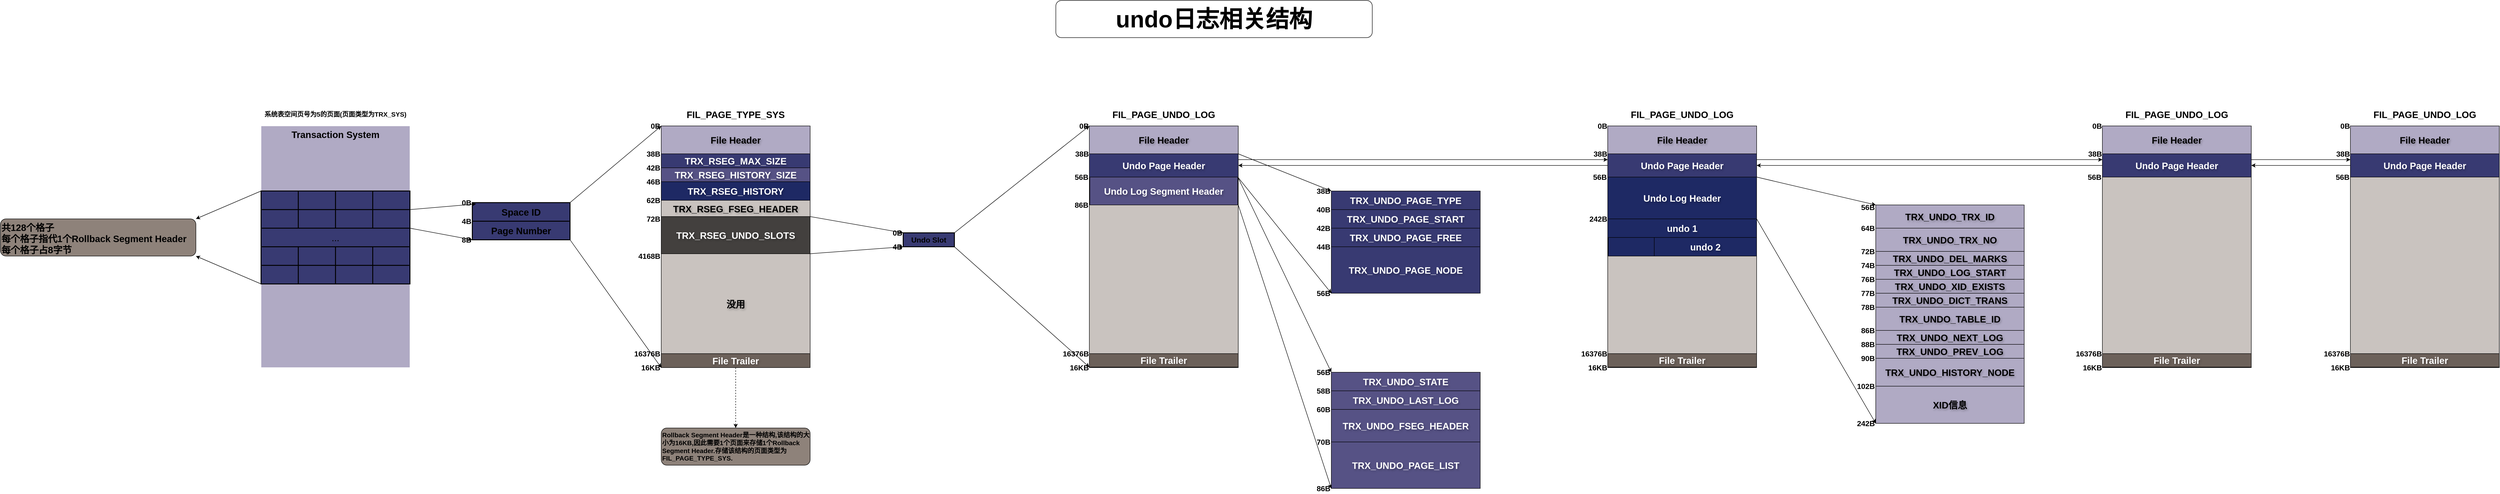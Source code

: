 <mxfile version="28.0.6">
  <diagram name="第 1 页" id="CP1l-I9aSzzodNKM472M">
    <mxGraphModel dx="3679" dy="1824" grid="1" gridSize="10" guides="1" tooltips="1" connect="1" arrows="1" fold="1" page="1" pageScale="1" pageWidth="827" pageHeight="1169" math="0" shadow="0">
      <root>
        <mxCell id="0" />
        <mxCell id="1" parent="0" />
        <mxCell id="6bt3RpJwYWjlod0nyT7_-38" value="" style="rounded=0;whiteSpace=wrap;html=1;" vertex="1" parent="1">
          <mxGeometry x="880" y="270" width="320" height="520" as="geometry" />
        </mxCell>
        <mxCell id="6bt3RpJwYWjlod0nyT7_-3" value="&lt;font style=&quot;&quot;&gt;Transaction System&lt;/font&gt;" style="rounded=0;whiteSpace=wrap;html=1;verticalAlign=top;fontSize=20;fontStyle=1;fillColor=#B0AAC4;fontColor=#000000;strokeColor=#FFFFFF;" vertex="1" parent="1">
          <mxGeometry x="20" y="270" width="320" height="520" as="geometry" />
        </mxCell>
        <mxCell id="6bt3RpJwYWjlod0nyT7_-1" value="undo日志相关结构" style="rounded=1;whiteSpace=wrap;html=1;fontSize=50;fontStyle=1" vertex="1" parent="1">
          <mxGeometry x="1728" width="680" height="80" as="geometry" />
        </mxCell>
        <mxCell id="6bt3RpJwYWjlod0nyT7_-4" value="&lt;font style=&quot;font-size: 14px;&quot;&gt;&lt;b style=&quot;&quot;&gt;系统表空间页号为5的页面(页面类型为TRX_SYS)&lt;/b&gt;&lt;/font&gt;" style="text;html=1;align=center;verticalAlign=middle;whiteSpace=wrap;rounded=0;" vertex="1" parent="1">
          <mxGeometry x="20" y="220" width="320" height="50" as="geometry" />
        </mxCell>
        <mxCell id="6bt3RpJwYWjlod0nyT7_-5" value="" style="rounded=0;whiteSpace=wrap;html=1;" vertex="1" parent="1">
          <mxGeometry x="20" y="410" width="320" height="200" as="geometry" />
        </mxCell>
        <mxCell id="6bt3RpJwYWjlod0nyT7_-26" style="rounded=0;orthogonalLoop=1;jettySize=auto;html=1;exitX=0;exitY=0;exitDx=0;exitDy=0;entryX=1;entryY=0;entryDx=0;entryDy=0;" edge="1" parent="1" source="6bt3RpJwYWjlod0nyT7_-6" target="6bt3RpJwYWjlod0nyT7_-24">
          <mxGeometry relative="1" as="geometry" />
        </mxCell>
        <mxCell id="6bt3RpJwYWjlod0nyT7_-6" value="" style="rounded=0;whiteSpace=wrap;html=1;fillColor=#383A72;strokeColor=#000000;strokeWidth=2;" vertex="1" parent="1">
          <mxGeometry x="20" y="410" width="80" height="40" as="geometry" />
        </mxCell>
        <mxCell id="6bt3RpJwYWjlod0nyT7_-8" value="" style="rounded=0;whiteSpace=wrap;html=1;fillColor=#383A72;strokeColor=#000000;strokeWidth=2;" vertex="1" parent="1">
          <mxGeometry x="100" y="410" width="80" height="40" as="geometry" />
        </mxCell>
        <mxCell id="6bt3RpJwYWjlod0nyT7_-9" value="" style="rounded=0;whiteSpace=wrap;html=1;fillColor=#383A72;strokeColor=#000000;strokeWidth=2;" vertex="1" parent="1">
          <mxGeometry x="180" y="410" width="80" height="40" as="geometry" />
        </mxCell>
        <mxCell id="6bt3RpJwYWjlod0nyT7_-10" value="" style="rounded=0;whiteSpace=wrap;html=1;fillColor=#383A72;strokeColor=#000000;strokeWidth=2;" vertex="1" parent="1">
          <mxGeometry x="260" y="410" width="80" height="40" as="geometry" />
        </mxCell>
        <mxCell id="6bt3RpJwYWjlod0nyT7_-11" value="" style="rounded=0;whiteSpace=wrap;html=1;fillColor=#383A72;strokeColor=#000000;strokeWidth=2;" vertex="1" parent="1">
          <mxGeometry x="20" y="450" width="80" height="40" as="geometry" />
        </mxCell>
        <mxCell id="6bt3RpJwYWjlod0nyT7_-12" value="" style="rounded=0;whiteSpace=wrap;html=1;fillColor=#383A72;strokeColor=#000000;strokeWidth=2;" vertex="1" parent="1">
          <mxGeometry x="100" y="450" width="80" height="40" as="geometry" />
        </mxCell>
        <mxCell id="6bt3RpJwYWjlod0nyT7_-13" value="" style="rounded=0;whiteSpace=wrap;html=1;fillColor=#383A72;strokeColor=#000000;strokeWidth=2;" vertex="1" parent="1">
          <mxGeometry x="180" y="450" width="80" height="40" as="geometry" />
        </mxCell>
        <mxCell id="6bt3RpJwYWjlod0nyT7_-36" style="rounded=0;orthogonalLoop=1;jettySize=auto;html=1;exitX=1;exitY=1;exitDx=0;exitDy=0;entryX=0;entryY=1;entryDx=0;entryDy=0;" edge="1" parent="1" source="6bt3RpJwYWjlod0nyT7_-14" target="6bt3RpJwYWjlod0nyT7_-29">
          <mxGeometry relative="1" as="geometry" />
        </mxCell>
        <mxCell id="6bt3RpJwYWjlod0nyT7_-14" value="" style="rounded=0;whiteSpace=wrap;html=1;fillColor=#383A72;strokeColor=#000000;strokeWidth=2;" vertex="1" parent="1">
          <mxGeometry x="260" y="450" width="80" height="40" as="geometry" />
        </mxCell>
        <mxCell id="6bt3RpJwYWjlod0nyT7_-27" style="rounded=0;orthogonalLoop=1;jettySize=auto;html=1;exitX=0;exitY=1;exitDx=0;exitDy=0;entryX=1;entryY=1;entryDx=0;entryDy=0;" edge="1" parent="1" source="6bt3RpJwYWjlod0nyT7_-15" target="6bt3RpJwYWjlod0nyT7_-24">
          <mxGeometry relative="1" as="geometry" />
        </mxCell>
        <mxCell id="6bt3RpJwYWjlod0nyT7_-15" value="" style="rounded=0;whiteSpace=wrap;html=1;fillColor=#383A72;strokeColor=#000000;strokeWidth=2;" vertex="1" parent="1">
          <mxGeometry x="20" y="570" width="80" height="40" as="geometry" />
        </mxCell>
        <mxCell id="6bt3RpJwYWjlod0nyT7_-16" value="" style="rounded=0;whiteSpace=wrap;html=1;fillColor=#383A72;strokeColor=#000000;strokeWidth=2;" vertex="1" parent="1">
          <mxGeometry x="100" y="570" width="80" height="40" as="geometry" />
        </mxCell>
        <mxCell id="6bt3RpJwYWjlod0nyT7_-17" value="" style="rounded=0;whiteSpace=wrap;html=1;fillColor=#383A72;strokeColor=#000000;strokeWidth=2;" vertex="1" parent="1">
          <mxGeometry x="180" y="570" width="80" height="40" as="geometry" />
        </mxCell>
        <mxCell id="6bt3RpJwYWjlod0nyT7_-18" value="" style="rounded=0;whiteSpace=wrap;html=1;fillColor=#383A72;strokeColor=#000000;strokeWidth=2;" vertex="1" parent="1">
          <mxGeometry x="260" y="570" width="80" height="40" as="geometry" />
        </mxCell>
        <mxCell id="6bt3RpJwYWjlod0nyT7_-19" value="" style="rounded=0;whiteSpace=wrap;html=1;fillColor=#383A72;strokeColor=#000000;strokeWidth=2;" vertex="1" parent="1">
          <mxGeometry x="20" y="530" width="80" height="40" as="geometry" />
        </mxCell>
        <mxCell id="6bt3RpJwYWjlod0nyT7_-20" value="" style="rounded=0;whiteSpace=wrap;html=1;fillColor=#383A72;strokeColor=#000000;strokeWidth=2;" vertex="1" parent="1">
          <mxGeometry x="100" y="530" width="80" height="40" as="geometry" />
        </mxCell>
        <mxCell id="6bt3RpJwYWjlod0nyT7_-21" value="" style="rounded=0;whiteSpace=wrap;html=1;fillColor=#383A72;strokeColor=#000000;strokeWidth=2;" vertex="1" parent="1">
          <mxGeometry x="180" y="530" width="80" height="40" as="geometry" />
        </mxCell>
        <mxCell id="6bt3RpJwYWjlod0nyT7_-22" value="" style="rounded=0;whiteSpace=wrap;html=1;fillColor=#383A72;strokeColor=#000000;strokeWidth=2;" vertex="1" parent="1">
          <mxGeometry x="260" y="530" width="80" height="40" as="geometry" />
        </mxCell>
        <mxCell id="6bt3RpJwYWjlod0nyT7_-23" value="&lt;font style=&quot;font-size: 20px;&quot;&gt;...&lt;/font&gt;" style="rounded=0;whiteSpace=wrap;html=1;fillColor=#383A72;strokeColor=#000000;strokeWidth=2;" vertex="1" parent="1">
          <mxGeometry x="20" y="490" width="320" height="40" as="geometry" />
        </mxCell>
        <mxCell id="6bt3RpJwYWjlod0nyT7_-24" value="&lt;font style=&quot;font-size: 20px; color: rgb(0, 0, 0);&quot;&gt;&lt;b&gt;共128个格子&lt;/b&gt;&lt;/font&gt;&lt;div&gt;&lt;font style=&quot;font-size: 20px; color: rgb(0, 0, 0);&quot;&gt;&lt;b&gt;每个格子指代1个Rollback Segment Header&lt;/b&gt;&lt;/font&gt;&lt;div&gt;&lt;font style=&quot;font-size: 20px; color: rgb(0, 0, 0);&quot;&gt;&lt;b&gt;每个格子占8字节&lt;/b&gt;&lt;/font&gt;&lt;/div&gt;&lt;/div&gt;" style="rounded=1;whiteSpace=wrap;html=1;align=left;verticalAlign=top;fillColor=#8E827A;" vertex="1" parent="1">
          <mxGeometry x="-540" y="470" width="420" height="80" as="geometry" />
        </mxCell>
        <mxCell id="6bt3RpJwYWjlod0nyT7_-57" style="rounded=0;orthogonalLoop=1;jettySize=auto;html=1;exitX=1;exitY=0;exitDx=0;exitDy=0;entryX=0;entryY=0;entryDx=0;entryDy=0;" edge="1" parent="1" source="6bt3RpJwYWjlod0nyT7_-28" target="6bt3RpJwYWjlod0nyT7_-39">
          <mxGeometry relative="1" as="geometry" />
        </mxCell>
        <mxCell id="6bt3RpJwYWjlod0nyT7_-28" value="&lt;font style=&quot;font-size: 20px;&quot;&gt;&lt;b&gt;Space ID&lt;/b&gt;&lt;/font&gt;" style="rounded=0;whiteSpace=wrap;html=1;fillColor=#383A72;strokeColor=#000000;strokeWidth=2;" vertex="1" parent="1">
          <mxGeometry x="474" y="435" width="210" height="40" as="geometry" />
        </mxCell>
        <mxCell id="6bt3RpJwYWjlod0nyT7_-58" style="rounded=0;orthogonalLoop=1;jettySize=auto;html=1;exitX=1;exitY=1;exitDx=0;exitDy=0;entryX=0;entryY=1;entryDx=0;entryDy=0;" edge="1" parent="1" source="6bt3RpJwYWjlod0nyT7_-29" target="6bt3RpJwYWjlod0nyT7_-46">
          <mxGeometry relative="1" as="geometry" />
        </mxCell>
        <mxCell id="6bt3RpJwYWjlod0nyT7_-29" value="&lt;font style=&quot;font-size: 20px;&quot;&gt;&lt;b&gt;Page Number&lt;/b&gt;&lt;/font&gt;" style="rounded=0;whiteSpace=wrap;html=1;fillColor=#383A72;strokeColor=#000000;strokeWidth=2;" vertex="1" parent="1">
          <mxGeometry x="474" y="475" width="210" height="40" as="geometry" />
        </mxCell>
        <mxCell id="6bt3RpJwYWjlod0nyT7_-30" value="&lt;b&gt;&lt;font style=&quot;font-size: 16px;&quot;&gt;0B&lt;/font&gt;&lt;/b&gt;" style="text;html=1;align=right;verticalAlign=top;whiteSpace=wrap;rounded=0;fontSize=20;" vertex="1" parent="1">
          <mxGeometry x="414" y="415" width="60" height="30" as="geometry" />
        </mxCell>
        <mxCell id="6bt3RpJwYWjlod0nyT7_-31" value="&lt;b&gt;&lt;font style=&quot;font-size: 16px;&quot;&gt;4B&lt;/font&gt;&lt;/b&gt;" style="text;html=1;align=right;verticalAlign=top;whiteSpace=wrap;rounded=0;fontSize=20;" vertex="1" parent="1">
          <mxGeometry x="414" y="455" width="60" height="30" as="geometry" />
        </mxCell>
        <mxCell id="6bt3RpJwYWjlod0nyT7_-32" value="&lt;b&gt;&lt;font style=&quot;font-size: 16px;&quot;&gt;8B&lt;/font&gt;&lt;/b&gt;" style="text;html=1;align=right;verticalAlign=top;whiteSpace=wrap;rounded=0;fontSize=20;" vertex="1" parent="1">
          <mxGeometry x="414" y="495" width="60" height="30" as="geometry" />
        </mxCell>
        <mxCell id="6bt3RpJwYWjlod0nyT7_-35" style="rounded=0;orthogonalLoop=1;jettySize=auto;html=1;exitX=1;exitY=0;exitDx=0;exitDy=0;entryX=0.038;entryY=0.075;entryDx=0;entryDy=0;entryPerimeter=0;" edge="1" parent="1" source="6bt3RpJwYWjlod0nyT7_-14" target="6bt3RpJwYWjlod0nyT7_-28">
          <mxGeometry relative="1" as="geometry" />
        </mxCell>
        <mxCell id="6bt3RpJwYWjlod0nyT7_-39" value="&lt;font style=&quot;font-size: 20px;&quot;&gt;&lt;b&gt;File Header&lt;/b&gt;&lt;/font&gt;" style="rounded=0;whiteSpace=wrap;html=1;fillColor=#B0AAC4;textShadow=1;fontColor=#000000;" vertex="1" parent="1">
          <mxGeometry x="880" y="270" width="320" height="60" as="geometry" />
        </mxCell>
        <mxCell id="6bt3RpJwYWjlod0nyT7_-40" value="&lt;span style=&quot;font-size: 20px;&quot;&gt;&lt;span&gt;TRX_RSEG_MAX_SIZE&lt;/span&gt;&lt;/span&gt;" style="rounded=0;whiteSpace=wrap;html=1;fillColor=#383A72;textShadow=1;fontColor=#FFFFFF;fontStyle=1" vertex="1" parent="1">
          <mxGeometry x="880" y="330" width="320" height="30" as="geometry" />
        </mxCell>
        <mxCell id="6bt3RpJwYWjlod0nyT7_-41" value="&lt;span style=&quot;font-size: 20px;&quot;&gt;TRX_RSEG_HISTORY_SIZE&lt;/span&gt;" style="rounded=0;whiteSpace=wrap;html=1;fillColor=#565285;textShadow=1;fontColor=#FFFFFF;fontStyle=1" vertex="1" parent="1">
          <mxGeometry x="880" y="360" width="320" height="30" as="geometry" />
        </mxCell>
        <mxCell id="6bt3RpJwYWjlod0nyT7_-42" value="&lt;span style=&quot;font-size: 20px;&quot;&gt;TRX_RSEG_HISTORY&lt;/span&gt;" style="rounded=0;whiteSpace=wrap;html=1;fillColor=#1E2964;textShadow=1;fontColor=#FFFFFF;fontStyle=1" vertex="1" parent="1">
          <mxGeometry x="880" y="390" width="320" height="40" as="geometry" />
        </mxCell>
        <mxCell id="6bt3RpJwYWjlod0nyT7_-43" value="&lt;span style=&quot;font-size: 20px;&quot;&gt;TRX_RSEG_FSEG_HEADER&lt;/span&gt;" style="rounded=0;whiteSpace=wrap;html=1;fillColor=#C9C3BF;textShadow=1;fontColor=#000000;fontStyle=1" vertex="1" parent="1">
          <mxGeometry x="880" y="430" width="320" height="35" as="geometry" />
        </mxCell>
        <mxCell id="6bt3RpJwYWjlod0nyT7_-67" style="rounded=0;orthogonalLoop=1;jettySize=auto;html=1;exitX=1;exitY=0;exitDx=0;exitDy=0;entryX=0;entryY=1;entryDx=0;entryDy=0;" edge="1" parent="1" source="6bt3RpJwYWjlod0nyT7_-44" target="6bt3RpJwYWjlod0nyT7_-64">
          <mxGeometry relative="1" as="geometry" />
        </mxCell>
        <mxCell id="6bt3RpJwYWjlod0nyT7_-68" style="rounded=0;orthogonalLoop=1;jettySize=auto;html=1;exitX=1;exitY=1;exitDx=0;exitDy=0;entryX=1;entryY=1;entryDx=0;entryDy=0;" edge="1" parent="1" source="6bt3RpJwYWjlod0nyT7_-44" target="6bt3RpJwYWjlod0nyT7_-64">
          <mxGeometry relative="1" as="geometry" />
        </mxCell>
        <mxCell id="6bt3RpJwYWjlod0nyT7_-44" value="&lt;span style=&quot;font-size: 20px;&quot;&gt;TRX_RSEG_UNDO_SLOTS&lt;/span&gt;" style="rounded=0;whiteSpace=wrap;html=1;fillColor=#43403E;textShadow=1;fontColor=#FFFFFF;fontStyle=1" vertex="1" parent="1">
          <mxGeometry x="880" y="465" width="320" height="80" as="geometry" />
        </mxCell>
        <mxCell id="6bt3RpJwYWjlod0nyT7_-45" value="&lt;span style=&quot;font-size: 20px;&quot;&gt;没用&lt;/span&gt;" style="rounded=0;whiteSpace=wrap;html=1;fillColor=#C9C3BF;textShadow=1;fontColor=#000000;fontStyle=1" vertex="1" parent="1">
          <mxGeometry x="880" y="545" width="320" height="215" as="geometry" />
        </mxCell>
        <mxCell id="6bt3RpJwYWjlod0nyT7_-62" style="edgeStyle=orthogonalEdgeStyle;rounded=0;orthogonalLoop=1;jettySize=auto;html=1;exitX=0.5;exitY=1;exitDx=0;exitDy=0;entryX=0.5;entryY=0;entryDx=0;entryDy=0;dashed=1;" edge="1" parent="1" source="6bt3RpJwYWjlod0nyT7_-46" target="6bt3RpJwYWjlod0nyT7_-61">
          <mxGeometry relative="1" as="geometry" />
        </mxCell>
        <mxCell id="6bt3RpJwYWjlod0nyT7_-46" value="&lt;span style=&quot;font-size: 20px;&quot;&gt;File Trailer&lt;/span&gt;" style="rounded=0;whiteSpace=wrap;html=1;fillColor=#6C615A;textShadow=1;fontColor=#FFFFFF;fontStyle=1" vertex="1" parent="1">
          <mxGeometry x="880" y="760" width="320" height="30" as="geometry" />
        </mxCell>
        <mxCell id="6bt3RpJwYWjlod0nyT7_-47" value="&lt;b&gt;&lt;font style=&quot;font-size: 16px;&quot;&gt;0B&lt;/font&gt;&lt;/b&gt;" style="text;html=1;align=right;verticalAlign=top;whiteSpace=wrap;rounded=0;fontSize=20;" vertex="1" parent="1">
          <mxGeometry x="820" y="250" width="60" height="30" as="geometry" />
        </mxCell>
        <mxCell id="6bt3RpJwYWjlod0nyT7_-48" value="&lt;b&gt;&lt;font style=&quot;font-size: 16px;&quot;&gt;38B&lt;/font&gt;&lt;/b&gt;" style="text;html=1;align=right;verticalAlign=top;whiteSpace=wrap;rounded=0;fontSize=20;" vertex="1" parent="1">
          <mxGeometry x="820" y="310" width="60" height="30" as="geometry" />
        </mxCell>
        <mxCell id="6bt3RpJwYWjlod0nyT7_-49" value="&lt;b&gt;&lt;font style=&quot;font-size: 16px;&quot;&gt;42B&lt;/font&gt;&lt;/b&gt;" style="text;html=1;align=right;verticalAlign=top;whiteSpace=wrap;rounded=0;fontSize=20;" vertex="1" parent="1">
          <mxGeometry x="820" y="340" width="60" height="30" as="geometry" />
        </mxCell>
        <mxCell id="6bt3RpJwYWjlod0nyT7_-50" value="&lt;b&gt;&lt;font style=&quot;font-size: 16px;&quot;&gt;46B&lt;/font&gt;&lt;/b&gt;" style="text;html=1;align=right;verticalAlign=top;whiteSpace=wrap;rounded=0;fontSize=20;" vertex="1" parent="1">
          <mxGeometry x="820" y="370" width="60" height="30" as="geometry" />
        </mxCell>
        <mxCell id="6bt3RpJwYWjlod0nyT7_-51" value="&lt;b&gt;&lt;font style=&quot;font-size: 16px;&quot;&gt;62B&lt;/font&gt;&lt;/b&gt;" style="text;html=1;align=right;verticalAlign=top;whiteSpace=wrap;rounded=0;fontSize=20;" vertex="1" parent="1">
          <mxGeometry x="820" y="410" width="60" height="30" as="geometry" />
        </mxCell>
        <mxCell id="6bt3RpJwYWjlod0nyT7_-52" value="&lt;b&gt;&lt;font style=&quot;font-size: 16px;&quot;&gt;72B&lt;/font&gt;&lt;/b&gt;" style="text;html=1;align=right;verticalAlign=top;whiteSpace=wrap;rounded=0;fontSize=20;" vertex="1" parent="1">
          <mxGeometry x="820" y="450" width="60" height="30" as="geometry" />
        </mxCell>
        <mxCell id="6bt3RpJwYWjlod0nyT7_-53" value="&lt;b&gt;&lt;font style=&quot;font-size: 16px;&quot;&gt;4168B&lt;/font&gt;&lt;/b&gt;" style="text;html=1;align=right;verticalAlign=top;whiteSpace=wrap;rounded=0;fontSize=20;" vertex="1" parent="1">
          <mxGeometry x="820" y="530" width="60" height="30" as="geometry" />
        </mxCell>
        <mxCell id="6bt3RpJwYWjlod0nyT7_-54" value="&lt;b&gt;&lt;font style=&quot;font-size: 16px;&quot;&gt;16376B&lt;/font&gt;&lt;/b&gt;" style="text;html=1;align=right;verticalAlign=top;whiteSpace=wrap;rounded=0;fontSize=20;" vertex="1" parent="1">
          <mxGeometry x="820" y="740" width="60" height="30" as="geometry" />
        </mxCell>
        <mxCell id="6bt3RpJwYWjlod0nyT7_-55" value="&lt;b&gt;&lt;font style=&quot;font-size: 16px;&quot;&gt;16KB&lt;/font&gt;&lt;/b&gt;" style="text;html=1;align=right;verticalAlign=top;whiteSpace=wrap;rounded=0;fontSize=20;" vertex="1" parent="1">
          <mxGeometry x="820" y="770" width="60" height="30" as="geometry" />
        </mxCell>
        <mxCell id="6bt3RpJwYWjlod0nyT7_-56" value="FIL_PAGE_TYPE_SYS" style="text;html=1;align=center;verticalAlign=middle;whiteSpace=wrap;rounded=0;fontStyle=1;fontSize=20;" vertex="1" parent="1">
          <mxGeometry x="880" y="220" width="320" height="50" as="geometry" />
        </mxCell>
        <mxCell id="6bt3RpJwYWjlod0nyT7_-61" value="&lt;font style=&quot;font-size: 14px; color: rgb(0, 0, 0);&quot;&gt;&lt;span style=&quot;font-weight: 700; text-align: center;&quot;&gt;Rollback Segment Header是一种结构,该结构的大小为16KB,因此需要1个页面来存储1个&lt;/span&gt;&lt;span style=&quot;font-weight: 700; text-align: center;&quot;&gt;Rollback Segment Header.存储该结构的页面类型为&lt;/span&gt;&lt;b style=&quot;&quot;&gt;FIL_PAGE_TYPE_SYS.&lt;/b&gt;&lt;/font&gt;" style="rounded=1;whiteSpace=wrap;html=1;align=left;verticalAlign=top;fillColor=#8E827A;" vertex="1" parent="1">
          <mxGeometry x="880" y="920" width="320" height="80" as="geometry" />
        </mxCell>
        <mxCell id="6bt3RpJwYWjlod0nyT7_-83" style="rounded=0;orthogonalLoop=1;jettySize=auto;html=1;exitX=1;exitY=0;exitDx=0;exitDy=0;entryX=0;entryY=1;entryDx=0;entryDy=0;" edge="1" parent="1" source="6bt3RpJwYWjlod0nyT7_-64" target="6bt3RpJwYWjlod0nyT7_-71">
          <mxGeometry relative="1" as="geometry" />
        </mxCell>
        <mxCell id="6bt3RpJwYWjlod0nyT7_-64" value="Undo Slot" style="rounded=0;whiteSpace=wrap;html=1;fillColor=#383A72;strokeColor=#000000;strokeWidth=2;fontStyle=1;fontSize=16;direction=south;" vertex="1" parent="1">
          <mxGeometry x="1400" y="500" width="110" height="30" as="geometry" />
        </mxCell>
        <mxCell id="6bt3RpJwYWjlod0nyT7_-65" value="&lt;b&gt;&lt;font style=&quot;font-size: 16px;&quot;&gt;0B&lt;/font&gt;&lt;/b&gt;" style="text;html=1;align=right;verticalAlign=top;whiteSpace=wrap;rounded=0;fontSize=20;" vertex="1" parent="1">
          <mxGeometry x="1340" y="480" width="60" height="30" as="geometry" />
        </mxCell>
        <mxCell id="6bt3RpJwYWjlod0nyT7_-66" value="&lt;b&gt;&lt;font style=&quot;font-size: 16px;&quot;&gt;4B&lt;/font&gt;&lt;/b&gt;" style="text;html=1;align=right;verticalAlign=top;whiteSpace=wrap;rounded=0;fontSize=20;" vertex="1" parent="1">
          <mxGeometry x="1340" y="510" width="60" height="30" as="geometry" />
        </mxCell>
        <mxCell id="6bt3RpJwYWjlod0nyT7_-69" value="" style="rounded=0;whiteSpace=wrap;html=1;" vertex="1" parent="1">
          <mxGeometry x="1800" y="270" width="320" height="520" as="geometry" />
        </mxCell>
        <mxCell id="6bt3RpJwYWjlod0nyT7_-70" value="&lt;font style=&quot;font-size: 20px;&quot;&gt;&lt;b&gt;File Header&lt;/b&gt;&lt;/font&gt;" style="rounded=0;whiteSpace=wrap;html=1;fillColor=#B0AAC4;textShadow=1;fontColor=#000000;" vertex="1" parent="1">
          <mxGeometry x="1800" y="270" width="320" height="60" as="geometry" />
        </mxCell>
        <mxCell id="6bt3RpJwYWjlod0nyT7_-71" value="&lt;span style=&quot;font-size: 20px;&quot;&gt;File Trailer&lt;/span&gt;" style="rounded=0;whiteSpace=wrap;html=1;fillColor=#6C615A;textShadow=1;fontColor=#FFFFFF;fontStyle=1" vertex="1" parent="1">
          <mxGeometry x="1800" y="759" width="320" height="30" as="geometry" />
        </mxCell>
        <mxCell id="6bt3RpJwYWjlod0nyT7_-93" style="rounded=0;orthogonalLoop=1;jettySize=auto;html=1;exitX=1;exitY=0;exitDx=0;exitDy=0;entryX=0;entryY=0;entryDx=0;entryDy=0;" edge="1" parent="1" source="6bt3RpJwYWjlod0nyT7_-72" target="6bt3RpJwYWjlod0nyT7_-84">
          <mxGeometry relative="1" as="geometry" />
        </mxCell>
        <mxCell id="6bt3RpJwYWjlod0nyT7_-129" style="rounded=0;orthogonalLoop=1;jettySize=auto;html=1;exitX=1;exitY=0.25;exitDx=0;exitDy=0;entryX=0;entryY=0.25;entryDx=0;entryDy=0;" edge="1" parent="1" source="6bt3RpJwYWjlod0nyT7_-72" target="6bt3RpJwYWjlod0nyT7_-109">
          <mxGeometry relative="1" as="geometry">
            <mxPoint x="2640" y="343" as="targetPoint" />
          </mxGeometry>
        </mxCell>
        <mxCell id="6bt3RpJwYWjlod0nyT7_-72" value="&lt;span style=&quot;font-size: 20px;&quot;&gt;&lt;span&gt;Undo Page Header&lt;/span&gt;&lt;/span&gt;" style="rounded=0;whiteSpace=wrap;html=1;fillColor=#383A72;textShadow=1;fontColor=#FFFFFF;fontStyle=1" vertex="1" parent="1">
          <mxGeometry x="1800" y="330" width="320" height="50" as="geometry" />
        </mxCell>
        <mxCell id="6bt3RpJwYWjlod0nyT7_-94" style="rounded=0;orthogonalLoop=1;jettySize=auto;html=1;exitX=1;exitY=0;exitDx=0;exitDy=0;entryX=0;entryY=1;entryDx=0;entryDy=0;" edge="1" parent="1" source="6bt3RpJwYWjlod0nyT7_-73" target="6bt3RpJwYWjlod0nyT7_-87">
          <mxGeometry relative="1" as="geometry" />
        </mxCell>
        <mxCell id="6bt3RpJwYWjlod0nyT7_-104" style="rounded=0;orthogonalLoop=1;jettySize=auto;html=1;exitX=1;exitY=0;exitDx=0;exitDy=0;entryX=0;entryY=0;entryDx=0;entryDy=0;" edge="1" parent="1" source="6bt3RpJwYWjlod0nyT7_-73" target="6bt3RpJwYWjlod0nyT7_-95">
          <mxGeometry relative="1" as="geometry" />
        </mxCell>
        <mxCell id="6bt3RpJwYWjlod0nyT7_-73" value="&lt;span style=&quot;font-size: 20px;&quot;&gt;Undo Log Segment Header&lt;/span&gt;" style="rounded=0;whiteSpace=wrap;html=1;fillColor=#565285;textShadow=1;fontColor=#FFFFFF;fontStyle=1" vertex="1" parent="1">
          <mxGeometry x="1801" y="380" width="318" height="60" as="geometry" />
        </mxCell>
        <mxCell id="6bt3RpJwYWjlod0nyT7_-105" style="rounded=0;orthogonalLoop=1;jettySize=auto;html=1;exitX=1;exitY=0;exitDx=0;exitDy=0;entryX=0;entryY=1;entryDx=0;entryDy=0;" edge="1" parent="1" source="6bt3RpJwYWjlod0nyT7_-74" target="6bt3RpJwYWjlod0nyT7_-98">
          <mxGeometry relative="1" as="geometry" />
        </mxCell>
        <mxCell id="6bt3RpJwYWjlod0nyT7_-74" value="" style="rounded=0;whiteSpace=wrap;html=1;fillColor=#C9C3BF;textShadow=1;fontColor=#000000;fontStyle=1" vertex="1" parent="1">
          <mxGeometry x="1800" y="440" width="320" height="320" as="geometry" />
        </mxCell>
        <mxCell id="6bt3RpJwYWjlod0nyT7_-75" value="&lt;b&gt;&lt;font style=&quot;font-size: 16px;&quot;&gt;0B&lt;/font&gt;&lt;/b&gt;" style="text;html=1;align=right;verticalAlign=top;whiteSpace=wrap;rounded=0;fontSize=20;" vertex="1" parent="1">
          <mxGeometry x="1741" y="250" width="60" height="30" as="geometry" />
        </mxCell>
        <mxCell id="6bt3RpJwYWjlod0nyT7_-76" value="&lt;b&gt;&lt;font style=&quot;font-size: 16px;&quot;&gt;38B&lt;/font&gt;&lt;/b&gt;" style="text;html=1;align=right;verticalAlign=top;whiteSpace=wrap;rounded=0;fontSize=20;" vertex="1" parent="1">
          <mxGeometry x="1741" y="310" width="60" height="30" as="geometry" />
        </mxCell>
        <mxCell id="6bt3RpJwYWjlod0nyT7_-77" value="&lt;b&gt;&lt;font style=&quot;font-size: 16px;&quot;&gt;56B&lt;/font&gt;&lt;/b&gt;" style="text;html=1;align=right;verticalAlign=top;whiteSpace=wrap;rounded=0;fontSize=20;" vertex="1" parent="1">
          <mxGeometry x="1740" y="360" width="60" height="30" as="geometry" />
        </mxCell>
        <mxCell id="6bt3RpJwYWjlod0nyT7_-78" value="&lt;b&gt;&lt;font style=&quot;font-size: 16px;&quot;&gt;86B&lt;/font&gt;&lt;/b&gt;" style="text;html=1;align=right;verticalAlign=top;whiteSpace=wrap;rounded=0;fontSize=20;" vertex="1" parent="1">
          <mxGeometry x="1740" y="420" width="60" height="30" as="geometry" />
        </mxCell>
        <mxCell id="6bt3RpJwYWjlod0nyT7_-79" value="&lt;b&gt;&lt;font style=&quot;font-size: 16px;&quot;&gt;16376B&lt;/font&gt;&lt;/b&gt;" style="text;html=1;align=right;verticalAlign=top;whiteSpace=wrap;rounded=0;fontSize=20;" vertex="1" parent="1">
          <mxGeometry x="1741" y="740" width="60" height="30" as="geometry" />
        </mxCell>
        <mxCell id="6bt3RpJwYWjlod0nyT7_-80" value="&lt;b&gt;&lt;font style=&quot;font-size: 16px;&quot;&gt;16KB&lt;/font&gt;&lt;/b&gt;" style="text;html=1;align=right;verticalAlign=top;whiteSpace=wrap;rounded=0;fontSize=20;" vertex="1" parent="1">
          <mxGeometry x="1741" y="770" width="60" height="30" as="geometry" />
        </mxCell>
        <mxCell id="6bt3RpJwYWjlod0nyT7_-81" value="FIL_PAGE_UNDO_LOG" style="text;html=1;align=center;verticalAlign=middle;whiteSpace=wrap;rounded=0;fontStyle=1;fontSize=20;" vertex="1" parent="1">
          <mxGeometry x="1800" y="220" width="320" height="50" as="geometry" />
        </mxCell>
        <mxCell id="6bt3RpJwYWjlod0nyT7_-82" style="rounded=0;orthogonalLoop=1;jettySize=auto;html=1;exitX=0;exitY=0;exitDx=0;exitDy=0;entryX=0;entryY=1;entryDx=0;entryDy=0;" edge="1" parent="1" source="6bt3RpJwYWjlod0nyT7_-64" target="6bt3RpJwYWjlod0nyT7_-81">
          <mxGeometry relative="1" as="geometry" />
        </mxCell>
        <mxCell id="6bt3RpJwYWjlod0nyT7_-84" value="&lt;span style=&quot;font-size: 20px;&quot;&gt;TRX_UNDO_PAGE_TYPE&lt;/span&gt;" style="rounded=0;whiteSpace=wrap;html=1;fillColor=#383A72;textShadow=1;fontColor=#FFFFFF;fontStyle=1" vertex="1" parent="1">
          <mxGeometry x="2320" y="410" width="320" height="40" as="geometry" />
        </mxCell>
        <mxCell id="6bt3RpJwYWjlod0nyT7_-85" value="&lt;span style=&quot;font-size: 20px;&quot;&gt;TRX_UNDO_PAGE_START&lt;/span&gt;" style="rounded=0;whiteSpace=wrap;html=1;fillColor=#383A72;textShadow=1;fontColor=#FFFFFF;fontStyle=1" vertex="1" parent="1">
          <mxGeometry x="2320" y="450" width="320" height="40" as="geometry" />
        </mxCell>
        <mxCell id="6bt3RpJwYWjlod0nyT7_-86" value="&lt;span style=&quot;font-size: 20px;&quot;&gt;TRX_UNDO_PAGE_FREE&lt;/span&gt;" style="rounded=0;whiteSpace=wrap;html=1;fillColor=#383A72;textShadow=1;fontColor=#FFFFFF;fontStyle=1" vertex="1" parent="1">
          <mxGeometry x="2320" y="490" width="320" height="40" as="geometry" />
        </mxCell>
        <mxCell id="6bt3RpJwYWjlod0nyT7_-87" value="&lt;span style=&quot;font-size: 20px;&quot;&gt;TRX_UNDO_PAGE_NODE&lt;/span&gt;" style="rounded=0;whiteSpace=wrap;html=1;fillColor=#383A72;textShadow=1;fontColor=#FFFFFF;fontStyle=1" vertex="1" parent="1">
          <mxGeometry x="2320" y="530" width="320" height="100" as="geometry" />
        </mxCell>
        <mxCell id="6bt3RpJwYWjlod0nyT7_-88" value="&lt;b&gt;&lt;font style=&quot;font-size: 16px;&quot;&gt;38B&lt;/font&gt;&lt;/b&gt;" style="text;html=1;align=right;verticalAlign=top;whiteSpace=wrap;rounded=0;fontSize=20;" vertex="1" parent="1">
          <mxGeometry x="2260" y="390" width="60" height="30" as="geometry" />
        </mxCell>
        <mxCell id="6bt3RpJwYWjlod0nyT7_-89" value="&lt;b&gt;&lt;font style=&quot;font-size: 16px;&quot;&gt;56B&lt;/font&gt;&lt;/b&gt;" style="text;html=1;align=right;verticalAlign=top;whiteSpace=wrap;rounded=0;fontSize=20;" vertex="1" parent="1">
          <mxGeometry x="2260" y="610" width="60" height="30" as="geometry" />
        </mxCell>
        <mxCell id="6bt3RpJwYWjlod0nyT7_-90" value="&lt;b&gt;&lt;font style=&quot;font-size: 16px;&quot;&gt;40B&lt;/font&gt;&lt;/b&gt;" style="text;html=1;align=right;verticalAlign=top;whiteSpace=wrap;rounded=0;fontSize=20;" vertex="1" parent="1">
          <mxGeometry x="2260" y="430" width="60" height="30" as="geometry" />
        </mxCell>
        <mxCell id="6bt3RpJwYWjlod0nyT7_-91" value="&lt;b&gt;&lt;font style=&quot;font-size: 16px;&quot;&gt;42B&lt;/font&gt;&lt;/b&gt;" style="text;html=1;align=right;verticalAlign=top;whiteSpace=wrap;rounded=0;fontSize=20;" vertex="1" parent="1">
          <mxGeometry x="2260" y="470" width="60" height="30" as="geometry" />
        </mxCell>
        <mxCell id="6bt3RpJwYWjlod0nyT7_-92" value="&lt;b&gt;&lt;font style=&quot;font-size: 16px;&quot;&gt;44B&lt;/font&gt;&lt;/b&gt;" style="text;html=1;align=right;verticalAlign=top;whiteSpace=wrap;rounded=0;fontSize=20;" vertex="1" parent="1">
          <mxGeometry x="2260" y="510" width="60" height="30" as="geometry" />
        </mxCell>
        <mxCell id="6bt3RpJwYWjlod0nyT7_-95" value="&lt;span style=&quot;font-size: 20px;&quot;&gt;TRX_UNDO_STATE&lt;/span&gt;" style="rounded=0;whiteSpace=wrap;html=1;fillColor=#565285;textShadow=1;fontColor=#FFFFFF;fontStyle=1" vertex="1" parent="1">
          <mxGeometry x="2320" y="800" width="320" height="40" as="geometry" />
        </mxCell>
        <mxCell id="6bt3RpJwYWjlod0nyT7_-96" value="&lt;span style=&quot;font-size: 20px;&quot;&gt;TRX_UNDO_LAST_LOG&lt;/span&gt;" style="rounded=0;whiteSpace=wrap;html=1;fillColor=#565285;textShadow=1;fontColor=#FFFFFF;fontStyle=1" vertex="1" parent="1">
          <mxGeometry x="2320" y="840" width="320" height="40" as="geometry" />
        </mxCell>
        <mxCell id="6bt3RpJwYWjlod0nyT7_-97" value="&lt;span style=&quot;font-size: 20px;&quot;&gt;TRX_UNDO_FSEG_HEADER&lt;/span&gt;" style="rounded=0;whiteSpace=wrap;html=1;fillColor=#565285;textShadow=1;fontColor=#FFFFFF;fontStyle=1" vertex="1" parent="1">
          <mxGeometry x="2320" y="880" width="320" height="70" as="geometry" />
        </mxCell>
        <mxCell id="6bt3RpJwYWjlod0nyT7_-98" value="&lt;span style=&quot;font-size: 20px;&quot;&gt;TRX_UNDO_PAGE_LIST&lt;/span&gt;" style="rounded=0;whiteSpace=wrap;html=1;fillColor=#565285;textShadow=1;fontColor=#FFFFFF;fontStyle=1" vertex="1" parent="1">
          <mxGeometry x="2320" y="950" width="320" height="100" as="geometry" />
        </mxCell>
        <mxCell id="6bt3RpJwYWjlod0nyT7_-99" value="&lt;b&gt;&lt;font style=&quot;font-size: 16px;&quot;&gt;56B&lt;/font&gt;&lt;/b&gt;" style="text;html=1;align=right;verticalAlign=top;whiteSpace=wrap;rounded=0;fontSize=20;" vertex="1" parent="1">
          <mxGeometry x="2260" y="780" width="60" height="30" as="geometry" />
        </mxCell>
        <mxCell id="6bt3RpJwYWjlod0nyT7_-100" value="&lt;b&gt;&lt;font style=&quot;font-size: 16px;&quot;&gt;86B&lt;/font&gt;&lt;/b&gt;" style="text;html=1;align=right;verticalAlign=top;whiteSpace=wrap;rounded=0;fontSize=20;" vertex="1" parent="1">
          <mxGeometry x="2260" y="1030" width="60" height="30" as="geometry" />
        </mxCell>
        <mxCell id="6bt3RpJwYWjlod0nyT7_-101" value="&lt;b&gt;&lt;font style=&quot;font-size: 16px;&quot;&gt;58B&lt;/font&gt;&lt;/b&gt;" style="text;html=1;align=right;verticalAlign=top;whiteSpace=wrap;rounded=0;fontSize=20;" vertex="1" parent="1">
          <mxGeometry x="2260" y="820" width="60" height="30" as="geometry" />
        </mxCell>
        <mxCell id="6bt3RpJwYWjlod0nyT7_-102" value="&lt;b&gt;&lt;font style=&quot;font-size: 16px;&quot;&gt;60B&lt;/font&gt;&lt;/b&gt;" style="text;html=1;align=right;verticalAlign=top;whiteSpace=wrap;rounded=0;fontSize=20;" vertex="1" parent="1">
          <mxGeometry x="2260" y="860" width="60" height="30" as="geometry" />
        </mxCell>
        <mxCell id="6bt3RpJwYWjlod0nyT7_-103" value="&lt;span style=&quot;font-size: 16px;&quot;&gt;&lt;b&gt;70B&lt;/b&gt;&lt;/span&gt;" style="text;html=1;align=right;verticalAlign=top;whiteSpace=wrap;rounded=0;fontSize=20;" vertex="1" parent="1">
          <mxGeometry x="2260" y="930" width="60" height="30" as="geometry" />
        </mxCell>
        <mxCell id="6bt3RpJwYWjlod0nyT7_-106" value="" style="rounded=0;whiteSpace=wrap;html=1;" vertex="1" parent="1">
          <mxGeometry x="2914" y="270" width="320" height="520" as="geometry" />
        </mxCell>
        <mxCell id="6bt3RpJwYWjlod0nyT7_-107" value="&lt;font style=&quot;font-size: 20px;&quot;&gt;&lt;b&gt;File Header&lt;/b&gt;&lt;/font&gt;" style="rounded=0;whiteSpace=wrap;html=1;fillColor=#B0AAC4;textShadow=1;fontColor=#000000;" vertex="1" parent="1">
          <mxGeometry x="2914" y="270" width="320" height="60" as="geometry" />
        </mxCell>
        <mxCell id="6bt3RpJwYWjlod0nyT7_-108" value="&lt;span style=&quot;font-size: 20px;&quot;&gt;File Trailer&lt;/span&gt;" style="rounded=0;whiteSpace=wrap;html=1;fillColor=#6C615A;textShadow=1;fontColor=#FFFFFF;fontStyle=1" vertex="1" parent="1">
          <mxGeometry x="2914" y="759" width="320" height="30" as="geometry" />
        </mxCell>
        <mxCell id="6bt3RpJwYWjlod0nyT7_-130" style="edgeStyle=orthogonalEdgeStyle;rounded=0;orthogonalLoop=1;jettySize=auto;html=1;exitX=0;exitY=0.5;exitDx=0;exitDy=0;entryX=1;entryY=0.5;entryDx=0;entryDy=0;" edge="1" parent="1" source="6bt3RpJwYWjlod0nyT7_-109" target="6bt3RpJwYWjlod0nyT7_-72">
          <mxGeometry relative="1" as="geometry" />
        </mxCell>
        <mxCell id="6bt3RpJwYWjlod0nyT7_-154" style="rounded=0;orthogonalLoop=1;jettySize=auto;html=1;exitX=1;exitY=1;exitDx=0;exitDy=0;entryX=0;entryY=0;entryDx=0;entryDy=0;" edge="1" parent="1" source="6bt3RpJwYWjlod0nyT7_-109" target="6bt3RpJwYWjlod0nyT7_-131">
          <mxGeometry relative="1" as="geometry" />
        </mxCell>
        <mxCell id="6bt3RpJwYWjlod0nyT7_-172" style="edgeStyle=orthogonalEdgeStyle;rounded=0;orthogonalLoop=1;jettySize=auto;html=1;exitX=1;exitY=0.25;exitDx=0;exitDy=0;entryX=0;entryY=0.25;entryDx=0;entryDy=0;" edge="1" parent="1" source="6bt3RpJwYWjlod0nyT7_-109" target="6bt3RpJwYWjlod0nyT7_-159">
          <mxGeometry relative="1" as="geometry" />
        </mxCell>
        <mxCell id="6bt3RpJwYWjlod0nyT7_-109" value="&lt;span style=&quot;font-size: 20px;&quot;&gt;&lt;span&gt;Undo Page Header&lt;/span&gt;&lt;/span&gt;" style="rounded=0;whiteSpace=wrap;html=1;fillColor=#383A72;textShadow=1;fontColor=#FFFFFF;fontStyle=1" vertex="1" parent="1">
          <mxGeometry x="2914" y="330" width="320" height="50" as="geometry" />
        </mxCell>
        <mxCell id="6bt3RpJwYWjlod0nyT7_-111" value="" style="rounded=0;whiteSpace=wrap;html=1;fillColor=#C9C3BF;textShadow=1;fontColor=#000000;fontStyle=1" vertex="1" parent="1">
          <mxGeometry x="2914" y="380" width="320" height="380" as="geometry" />
        </mxCell>
        <mxCell id="6bt3RpJwYWjlod0nyT7_-112" value="&lt;b&gt;&lt;font style=&quot;font-size: 16px;&quot;&gt;0B&lt;/font&gt;&lt;/b&gt;" style="text;html=1;align=right;verticalAlign=top;whiteSpace=wrap;rounded=0;fontSize=20;" vertex="1" parent="1">
          <mxGeometry x="2855" y="250" width="60" height="30" as="geometry" />
        </mxCell>
        <mxCell id="6bt3RpJwYWjlod0nyT7_-113" value="&lt;b&gt;&lt;font style=&quot;font-size: 16px;&quot;&gt;38B&lt;/font&gt;&lt;/b&gt;" style="text;html=1;align=right;verticalAlign=top;whiteSpace=wrap;rounded=0;fontSize=20;" vertex="1" parent="1">
          <mxGeometry x="2855" y="310" width="60" height="30" as="geometry" />
        </mxCell>
        <mxCell id="6bt3RpJwYWjlod0nyT7_-114" value="&lt;b&gt;&lt;font style=&quot;font-size: 16px;&quot;&gt;56B&lt;/font&gt;&lt;/b&gt;" style="text;html=1;align=right;verticalAlign=top;whiteSpace=wrap;rounded=0;fontSize=20;" vertex="1" parent="1">
          <mxGeometry x="2854" y="360" width="60" height="30" as="geometry" />
        </mxCell>
        <mxCell id="6bt3RpJwYWjlod0nyT7_-116" value="&lt;b&gt;&lt;font style=&quot;font-size: 16px;&quot;&gt;16376B&lt;/font&gt;&lt;/b&gt;" style="text;html=1;align=right;verticalAlign=top;whiteSpace=wrap;rounded=0;fontSize=20;" vertex="1" parent="1">
          <mxGeometry x="2855" y="740" width="60" height="30" as="geometry" />
        </mxCell>
        <mxCell id="6bt3RpJwYWjlod0nyT7_-117" value="&lt;b&gt;&lt;font style=&quot;font-size: 16px;&quot;&gt;16KB&lt;/font&gt;&lt;/b&gt;" style="text;html=1;align=right;verticalAlign=top;whiteSpace=wrap;rounded=0;fontSize=20;" vertex="1" parent="1">
          <mxGeometry x="2855" y="770" width="60" height="30" as="geometry" />
        </mxCell>
        <mxCell id="6bt3RpJwYWjlod0nyT7_-118" value="FIL_PAGE_UNDO_LOG" style="text;html=1;align=center;verticalAlign=middle;whiteSpace=wrap;rounded=0;fontStyle=1;fontSize=20;" vertex="1" parent="1">
          <mxGeometry x="2914" y="220" width="320" height="50" as="geometry" />
        </mxCell>
        <mxCell id="6bt3RpJwYWjlod0nyT7_-123" value="&lt;span style=&quot;font-size: 20px;&quot;&gt;Undo Log Header&lt;/span&gt;" style="rounded=0;whiteSpace=wrap;html=1;fillColor=#1E2964;textShadow=1;fontColor=#FFFFFF;fontStyle=1" vertex="1" parent="1">
          <mxGeometry x="2914" y="380" width="320" height="90" as="geometry" />
        </mxCell>
        <mxCell id="6bt3RpJwYWjlod0nyT7_-124" value="&lt;b&gt;&lt;font style=&quot;font-size: 16px;&quot;&gt;242B&lt;/font&gt;&lt;/b&gt;" style="text;html=1;align=right;verticalAlign=top;whiteSpace=wrap;rounded=0;fontSize=20;" vertex="1" parent="1">
          <mxGeometry x="2855" y="450" width="60" height="30" as="geometry" />
        </mxCell>
        <mxCell id="6bt3RpJwYWjlod0nyT7_-155" style="rounded=0;orthogonalLoop=1;jettySize=auto;html=1;exitX=1;exitY=0;exitDx=0;exitDy=0;entryX=0;entryY=1;entryDx=0;entryDy=0;" edge="1" parent="1" source="6bt3RpJwYWjlod0nyT7_-125" target="6bt3RpJwYWjlod0nyT7_-141">
          <mxGeometry relative="1" as="geometry">
            <mxPoint x="3460" y="870" as="targetPoint" />
          </mxGeometry>
        </mxCell>
        <mxCell id="6bt3RpJwYWjlod0nyT7_-125" value="&lt;span style=&quot;font-size: 20px;&quot;&gt;undo 1&lt;/span&gt;" style="rounded=0;whiteSpace=wrap;html=1;fillColor=#1E2964;textShadow=1;fontColor=#FFFFFF;fontStyle=1" vertex="1" parent="1">
          <mxGeometry x="2914" y="470" width="320" height="40" as="geometry" />
        </mxCell>
        <mxCell id="6bt3RpJwYWjlod0nyT7_-126" value="" style="rounded=0;whiteSpace=wrap;html=1;fillColor=#1E2964;textShadow=1;fontColor=#FFFFFF;fontStyle=1" vertex="1" parent="1">
          <mxGeometry x="2915" y="510" width="99" height="40" as="geometry" />
        </mxCell>
        <mxCell id="6bt3RpJwYWjlod0nyT7_-127" value="&lt;span style=&quot;font-size: 20px;&quot;&gt;undo 2&lt;/span&gt;" style="rounded=0;whiteSpace=wrap;html=1;fillColor=#1E2964;textShadow=1;fontColor=#FFFFFF;fontStyle=1" vertex="1" parent="1">
          <mxGeometry x="3014" y="510" width="220" height="40" as="geometry" />
        </mxCell>
        <mxCell id="6bt3RpJwYWjlod0nyT7_-131" value="&lt;span style=&quot;font-size: 20px;&quot;&gt;&lt;b&gt;TRX_UNDO_TRX_ID&lt;/b&gt;&lt;/span&gt;" style="rounded=0;whiteSpace=wrap;html=1;fillColor=#B0AAC4;textShadow=1;fontColor=#000000;" vertex="1" parent="1">
          <mxGeometry x="3490" y="440" width="319" height="50" as="geometry" />
        </mxCell>
        <mxCell id="6bt3RpJwYWjlod0nyT7_-132" value="&lt;span style=&quot;font-size: 20px;&quot;&gt;&lt;b&gt;TRX_UNDO_TRX_NO&lt;/b&gt;&lt;/span&gt;" style="rounded=0;whiteSpace=wrap;html=1;fillColor=#B0AAC4;textShadow=1;fontColor=#000000;" vertex="1" parent="1">
          <mxGeometry x="3490" y="490" width="319" height="50" as="geometry" />
        </mxCell>
        <mxCell id="6bt3RpJwYWjlod0nyT7_-133" value="&lt;span style=&quot;font-size: 20px;&quot;&gt;&lt;b&gt;TRX_UNDO_DEL_MARKS&lt;/b&gt;&lt;/span&gt;" style="rounded=0;whiteSpace=wrap;html=1;fillColor=#B0AAC4;textShadow=1;fontColor=#000000;" vertex="1" parent="1">
          <mxGeometry x="3490" y="540" width="319" height="30" as="geometry" />
        </mxCell>
        <mxCell id="6bt3RpJwYWjlod0nyT7_-134" value="&lt;span style=&quot;font-size: 20px;&quot;&gt;&lt;b&gt;TRX_UNDO_LOG_START&lt;/b&gt;&lt;/span&gt;" style="rounded=0;whiteSpace=wrap;html=1;fillColor=#B0AAC4;textShadow=1;fontColor=#000000;" vertex="1" parent="1">
          <mxGeometry x="3490" y="570" width="319" height="30" as="geometry" />
        </mxCell>
        <mxCell id="6bt3RpJwYWjlod0nyT7_-135" value="&lt;span style=&quot;font-size: 20px;&quot;&gt;&lt;b&gt;TRX_UNDO_XID_EXISTS&lt;/b&gt;&lt;/span&gt;" style="rounded=0;whiteSpace=wrap;html=1;fillColor=#B0AAC4;textShadow=1;fontColor=#000000;" vertex="1" parent="1">
          <mxGeometry x="3490" y="600" width="319" height="30" as="geometry" />
        </mxCell>
        <mxCell id="6bt3RpJwYWjlod0nyT7_-136" value="&lt;span style=&quot;font-size: 20px;&quot;&gt;&lt;b&gt;TRX_UNDO_DICT_TRANS&lt;/b&gt;&lt;/span&gt;" style="rounded=0;whiteSpace=wrap;html=1;fillColor=#B0AAC4;textShadow=1;fontColor=#000000;" vertex="1" parent="1">
          <mxGeometry x="3490" y="630" width="319" height="30" as="geometry" />
        </mxCell>
        <mxCell id="6bt3RpJwYWjlod0nyT7_-137" value="&lt;span style=&quot;font-size: 20px;&quot;&gt;&lt;b&gt;TRX_UNDO_TABLE_ID&lt;/b&gt;&lt;/span&gt;" style="rounded=0;whiteSpace=wrap;html=1;fillColor=#B0AAC4;textShadow=1;fontColor=#000000;" vertex="1" parent="1">
          <mxGeometry x="3490" y="660" width="319" height="50" as="geometry" />
        </mxCell>
        <mxCell id="6bt3RpJwYWjlod0nyT7_-138" value="&lt;span style=&quot;font-size: 20px;&quot;&gt;&lt;b&gt;TRX_UNDO_NEXT_LOG&lt;/b&gt;&lt;/span&gt;" style="rounded=0;whiteSpace=wrap;html=1;fillColor=#B0AAC4;textShadow=1;fontColor=#000000;" vertex="1" parent="1">
          <mxGeometry x="3490" y="710" width="319" height="30" as="geometry" />
        </mxCell>
        <mxCell id="6bt3RpJwYWjlod0nyT7_-139" value="&lt;span style=&quot;font-size: 20px;&quot;&gt;&lt;b&gt;TRX_UNDO_PREV_LOG&lt;/b&gt;&lt;/span&gt;" style="rounded=0;whiteSpace=wrap;html=1;fillColor=#B0AAC4;textShadow=1;fontColor=#000000;" vertex="1" parent="1">
          <mxGeometry x="3490" y="740" width="319" height="30" as="geometry" />
        </mxCell>
        <mxCell id="6bt3RpJwYWjlod0nyT7_-140" value="&lt;span style=&quot;font-size: 20px;&quot;&gt;&lt;b&gt;TRX_UNDO_HISTORY_NODE&lt;/b&gt;&lt;/span&gt;" style="rounded=0;whiteSpace=wrap;html=1;fillColor=#B0AAC4;textShadow=1;fontColor=#000000;" vertex="1" parent="1">
          <mxGeometry x="3490" y="770" width="319" height="60" as="geometry" />
        </mxCell>
        <mxCell id="6bt3RpJwYWjlod0nyT7_-141" value="&lt;span style=&quot;font-size: 20px;&quot;&gt;&lt;b&gt;XID信息&lt;/b&gt;&lt;/span&gt;" style="rounded=0;whiteSpace=wrap;html=1;fillColor=#B0AAC4;textShadow=1;fontColor=#000000;" vertex="1" parent="1">
          <mxGeometry x="3490" y="830" width="319" height="80" as="geometry" />
        </mxCell>
        <mxCell id="6bt3RpJwYWjlod0nyT7_-142" value="&lt;b&gt;&lt;font style=&quot;font-size: 16px;&quot;&gt;56B&lt;/font&gt;&lt;/b&gt;" style="text;html=1;align=right;verticalAlign=top;whiteSpace=wrap;rounded=0;fontSize=20;" vertex="1" parent="1">
          <mxGeometry x="3430" y="425" width="60" height="30" as="geometry" />
        </mxCell>
        <mxCell id="6bt3RpJwYWjlod0nyT7_-143" value="&lt;b&gt;&lt;font style=&quot;font-size: 16px;&quot;&gt;64B&lt;/font&gt;&lt;/b&gt;" style="text;html=1;align=right;verticalAlign=top;whiteSpace=wrap;rounded=0;fontSize=20;" vertex="1" parent="1">
          <mxGeometry x="3430" y="470" width="60" height="30" as="geometry" />
        </mxCell>
        <mxCell id="6bt3RpJwYWjlod0nyT7_-144" value="&lt;b&gt;&lt;font style=&quot;font-size: 16px;&quot;&gt;72B&lt;/font&gt;&lt;/b&gt;" style="text;html=1;align=right;verticalAlign=top;whiteSpace=wrap;rounded=0;fontSize=20;" vertex="1" parent="1">
          <mxGeometry x="3430" y="520" width="60" height="30" as="geometry" />
        </mxCell>
        <mxCell id="6bt3RpJwYWjlod0nyT7_-145" value="&lt;b&gt;&lt;font style=&quot;font-size: 16px;&quot;&gt;74B&lt;/font&gt;&lt;/b&gt;" style="text;html=1;align=right;verticalAlign=top;whiteSpace=wrap;rounded=0;fontSize=20;" vertex="1" parent="1">
          <mxGeometry x="3430" y="550" width="60" height="30" as="geometry" />
        </mxCell>
        <mxCell id="6bt3RpJwYWjlod0nyT7_-146" value="&lt;b&gt;&lt;font style=&quot;font-size: 16px;&quot;&gt;76B&lt;/font&gt;&lt;/b&gt;" style="text;html=1;align=right;verticalAlign=top;whiteSpace=wrap;rounded=0;fontSize=20;" vertex="1" parent="1">
          <mxGeometry x="3430" y="580" width="60" height="30" as="geometry" />
        </mxCell>
        <mxCell id="6bt3RpJwYWjlod0nyT7_-147" value="&lt;b&gt;&lt;font style=&quot;font-size: 16px;&quot;&gt;77B&lt;/font&gt;&lt;/b&gt;" style="text;html=1;align=right;verticalAlign=top;whiteSpace=wrap;rounded=0;fontSize=20;" vertex="1" parent="1">
          <mxGeometry x="3430" y="610" width="60" height="30" as="geometry" />
        </mxCell>
        <mxCell id="6bt3RpJwYWjlod0nyT7_-148" value="&lt;b&gt;&lt;font style=&quot;font-size: 16px;&quot;&gt;78B&lt;/font&gt;&lt;/b&gt;" style="text;html=1;align=right;verticalAlign=top;whiteSpace=wrap;rounded=0;fontSize=20;" vertex="1" parent="1">
          <mxGeometry x="3430" y="640" width="60" height="30" as="geometry" />
        </mxCell>
        <mxCell id="6bt3RpJwYWjlod0nyT7_-149" value="&lt;b&gt;&lt;font style=&quot;font-size: 16px;&quot;&gt;86B&lt;/font&gt;&lt;/b&gt;" style="text;html=1;align=right;verticalAlign=top;whiteSpace=wrap;rounded=0;fontSize=20;" vertex="1" parent="1">
          <mxGeometry x="3430" y="690" width="60" height="30" as="geometry" />
        </mxCell>
        <mxCell id="6bt3RpJwYWjlod0nyT7_-150" value="&lt;b&gt;&lt;font style=&quot;font-size: 16px;&quot;&gt;88B&lt;/font&gt;&lt;/b&gt;" style="text;html=1;align=right;verticalAlign=top;whiteSpace=wrap;rounded=0;fontSize=20;" vertex="1" parent="1">
          <mxGeometry x="3430" y="720" width="60" height="30" as="geometry" />
        </mxCell>
        <mxCell id="6bt3RpJwYWjlod0nyT7_-151" value="&lt;b&gt;&lt;font style=&quot;font-size: 16px;&quot;&gt;90B&lt;/font&gt;&lt;/b&gt;" style="text;html=1;align=right;verticalAlign=top;whiteSpace=wrap;rounded=0;fontSize=20;" vertex="1" parent="1">
          <mxGeometry x="3430" y="750" width="60" height="30" as="geometry" />
        </mxCell>
        <mxCell id="6bt3RpJwYWjlod0nyT7_-152" value="&lt;b&gt;&lt;font style=&quot;font-size: 16px;&quot;&gt;102B&lt;/font&gt;&lt;/b&gt;" style="text;html=1;align=right;verticalAlign=top;whiteSpace=wrap;rounded=0;fontSize=20;" vertex="1" parent="1">
          <mxGeometry x="3430" y="810" width="60" height="30" as="geometry" />
        </mxCell>
        <mxCell id="6bt3RpJwYWjlod0nyT7_-153" value="&lt;b&gt;&lt;font style=&quot;font-size: 16px;&quot;&gt;242B&lt;/font&gt;&lt;/b&gt;" style="text;html=1;align=right;verticalAlign=top;whiteSpace=wrap;rounded=0;fontSize=20;" vertex="1" parent="1">
          <mxGeometry x="3430" y="890" width="60" height="30" as="geometry" />
        </mxCell>
        <mxCell id="6bt3RpJwYWjlod0nyT7_-156" value="" style="rounded=0;whiteSpace=wrap;html=1;" vertex="1" parent="1">
          <mxGeometry x="3977" y="270" width="320" height="520" as="geometry" />
        </mxCell>
        <mxCell id="6bt3RpJwYWjlod0nyT7_-157" value="&lt;font style=&quot;font-size: 20px;&quot;&gt;&lt;b&gt;File Header&lt;/b&gt;&lt;/font&gt;" style="rounded=0;whiteSpace=wrap;html=1;fillColor=#B0AAC4;textShadow=1;fontColor=#000000;" vertex="1" parent="1">
          <mxGeometry x="3977" y="270" width="320" height="60" as="geometry" />
        </mxCell>
        <mxCell id="6bt3RpJwYWjlod0nyT7_-158" value="&lt;span style=&quot;font-size: 20px;&quot;&gt;File Trailer&lt;/span&gt;" style="rounded=0;whiteSpace=wrap;html=1;fillColor=#6C615A;textShadow=1;fontColor=#FFFFFF;fontStyle=1" vertex="1" parent="1">
          <mxGeometry x="3977" y="759" width="320" height="30" as="geometry" />
        </mxCell>
        <mxCell id="6bt3RpJwYWjlod0nyT7_-173" style="edgeStyle=orthogonalEdgeStyle;rounded=0;orthogonalLoop=1;jettySize=auto;html=1;exitX=0;exitY=0.5;exitDx=0;exitDy=0;entryX=1;entryY=0.5;entryDx=0;entryDy=0;" edge="1" parent="1" source="6bt3RpJwYWjlod0nyT7_-159" target="6bt3RpJwYWjlod0nyT7_-109">
          <mxGeometry relative="1" as="geometry" />
        </mxCell>
        <mxCell id="6bt3RpJwYWjlod0nyT7_-186" style="edgeStyle=orthogonalEdgeStyle;rounded=0;orthogonalLoop=1;jettySize=auto;html=1;exitX=1;exitY=0.25;exitDx=0;exitDy=0;entryX=0;entryY=0.25;entryDx=0;entryDy=0;" edge="1" parent="1" source="6bt3RpJwYWjlod0nyT7_-159" target="6bt3RpJwYWjlod0nyT7_-177">
          <mxGeometry relative="1" as="geometry" />
        </mxCell>
        <mxCell id="6bt3RpJwYWjlod0nyT7_-159" value="&lt;span style=&quot;font-size: 20px;&quot;&gt;&lt;span&gt;Undo Page Header&lt;/span&gt;&lt;/span&gt;" style="rounded=0;whiteSpace=wrap;html=1;fillColor=#383A72;textShadow=1;fontColor=#FFFFFF;fontStyle=1" vertex="1" parent="1">
          <mxGeometry x="3977" y="330" width="320" height="50" as="geometry" />
        </mxCell>
        <mxCell id="6bt3RpJwYWjlod0nyT7_-160" value="" style="rounded=0;whiteSpace=wrap;html=1;fillColor=#C9C3BF;textShadow=1;fontColor=#000000;fontStyle=1" vertex="1" parent="1">
          <mxGeometry x="3977" y="380" width="320" height="380" as="geometry" />
        </mxCell>
        <mxCell id="6bt3RpJwYWjlod0nyT7_-161" value="&lt;b&gt;&lt;font style=&quot;font-size: 16px;&quot;&gt;0B&lt;/font&gt;&lt;/b&gt;" style="text;html=1;align=right;verticalAlign=top;whiteSpace=wrap;rounded=0;fontSize=20;" vertex="1" parent="1">
          <mxGeometry x="3918" y="250" width="60" height="30" as="geometry" />
        </mxCell>
        <mxCell id="6bt3RpJwYWjlod0nyT7_-162" value="&lt;b&gt;&lt;font style=&quot;font-size: 16px;&quot;&gt;38B&lt;/font&gt;&lt;/b&gt;" style="text;html=1;align=right;verticalAlign=top;whiteSpace=wrap;rounded=0;fontSize=20;" vertex="1" parent="1">
          <mxGeometry x="3918" y="310" width="60" height="30" as="geometry" />
        </mxCell>
        <mxCell id="6bt3RpJwYWjlod0nyT7_-163" value="&lt;b&gt;&lt;font style=&quot;font-size: 16px;&quot;&gt;56B&lt;/font&gt;&lt;/b&gt;" style="text;html=1;align=right;verticalAlign=top;whiteSpace=wrap;rounded=0;fontSize=20;" vertex="1" parent="1">
          <mxGeometry x="3917" y="360" width="60" height="30" as="geometry" />
        </mxCell>
        <mxCell id="6bt3RpJwYWjlod0nyT7_-164" value="&lt;b&gt;&lt;font style=&quot;font-size: 16px;&quot;&gt;16376B&lt;/font&gt;&lt;/b&gt;" style="text;html=1;align=right;verticalAlign=top;whiteSpace=wrap;rounded=0;fontSize=20;" vertex="1" parent="1">
          <mxGeometry x="3918" y="740" width="60" height="30" as="geometry" />
        </mxCell>
        <mxCell id="6bt3RpJwYWjlod0nyT7_-165" value="&lt;b&gt;&lt;font style=&quot;font-size: 16px;&quot;&gt;16KB&lt;/font&gt;&lt;/b&gt;" style="text;html=1;align=right;verticalAlign=top;whiteSpace=wrap;rounded=0;fontSize=20;" vertex="1" parent="1">
          <mxGeometry x="3918" y="770" width="60" height="30" as="geometry" />
        </mxCell>
        <mxCell id="6bt3RpJwYWjlod0nyT7_-166" value="FIL_PAGE_UNDO_LOG" style="text;html=1;align=center;verticalAlign=middle;whiteSpace=wrap;rounded=0;fontStyle=1;fontSize=20;" vertex="1" parent="1">
          <mxGeometry x="3977" y="220" width="320" height="50" as="geometry" />
        </mxCell>
        <mxCell id="6bt3RpJwYWjlod0nyT7_-174" value="" style="rounded=0;whiteSpace=wrap;html=1;" vertex="1" parent="1">
          <mxGeometry x="4510" y="270" width="320" height="520" as="geometry" />
        </mxCell>
        <mxCell id="6bt3RpJwYWjlod0nyT7_-175" value="&lt;font style=&quot;font-size: 20px;&quot;&gt;&lt;b&gt;File Header&lt;/b&gt;&lt;/font&gt;" style="rounded=0;whiteSpace=wrap;html=1;fillColor=#B0AAC4;textShadow=1;fontColor=#000000;" vertex="1" parent="1">
          <mxGeometry x="4510" y="270" width="320" height="60" as="geometry" />
        </mxCell>
        <mxCell id="6bt3RpJwYWjlod0nyT7_-176" value="&lt;span style=&quot;font-size: 20px;&quot;&gt;File Trailer&lt;/span&gt;" style="rounded=0;whiteSpace=wrap;html=1;fillColor=#6C615A;textShadow=1;fontColor=#FFFFFF;fontStyle=1" vertex="1" parent="1">
          <mxGeometry x="4510" y="759" width="320" height="30" as="geometry" />
        </mxCell>
        <mxCell id="6bt3RpJwYWjlod0nyT7_-187" style="edgeStyle=orthogonalEdgeStyle;rounded=0;orthogonalLoop=1;jettySize=auto;html=1;exitX=0;exitY=0.5;exitDx=0;exitDy=0;entryX=1;entryY=0.5;entryDx=0;entryDy=0;" edge="1" parent="1" source="6bt3RpJwYWjlod0nyT7_-177" target="6bt3RpJwYWjlod0nyT7_-159">
          <mxGeometry relative="1" as="geometry" />
        </mxCell>
        <mxCell id="6bt3RpJwYWjlod0nyT7_-177" value="&lt;span style=&quot;font-size: 20px;&quot;&gt;&lt;span&gt;Undo Page Header&lt;/span&gt;&lt;/span&gt;" style="rounded=0;whiteSpace=wrap;html=1;fillColor=#383A72;textShadow=1;fontColor=#FFFFFF;fontStyle=1" vertex="1" parent="1">
          <mxGeometry x="4510" y="330" width="320" height="50" as="geometry" />
        </mxCell>
        <mxCell id="6bt3RpJwYWjlod0nyT7_-178" value="" style="rounded=0;whiteSpace=wrap;html=1;fillColor=#C9C3BF;textShadow=1;fontColor=#000000;fontStyle=1" vertex="1" parent="1">
          <mxGeometry x="4510" y="380" width="320" height="380" as="geometry" />
        </mxCell>
        <mxCell id="6bt3RpJwYWjlod0nyT7_-179" value="&lt;b&gt;&lt;font style=&quot;font-size: 16px;&quot;&gt;0B&lt;/font&gt;&lt;/b&gt;" style="text;html=1;align=right;verticalAlign=top;whiteSpace=wrap;rounded=0;fontSize=20;" vertex="1" parent="1">
          <mxGeometry x="4451" y="250" width="60" height="30" as="geometry" />
        </mxCell>
        <mxCell id="6bt3RpJwYWjlod0nyT7_-180" value="&lt;b&gt;&lt;font style=&quot;font-size: 16px;&quot;&gt;38B&lt;/font&gt;&lt;/b&gt;" style="text;html=1;align=right;verticalAlign=top;whiteSpace=wrap;rounded=0;fontSize=20;" vertex="1" parent="1">
          <mxGeometry x="4451" y="310" width="60" height="30" as="geometry" />
        </mxCell>
        <mxCell id="6bt3RpJwYWjlod0nyT7_-181" value="&lt;b&gt;&lt;font style=&quot;font-size: 16px;&quot;&gt;56B&lt;/font&gt;&lt;/b&gt;" style="text;html=1;align=right;verticalAlign=top;whiteSpace=wrap;rounded=0;fontSize=20;" vertex="1" parent="1">
          <mxGeometry x="4450" y="360" width="60" height="30" as="geometry" />
        </mxCell>
        <mxCell id="6bt3RpJwYWjlod0nyT7_-182" value="&lt;b&gt;&lt;font style=&quot;font-size: 16px;&quot;&gt;16376B&lt;/font&gt;&lt;/b&gt;" style="text;html=1;align=right;verticalAlign=top;whiteSpace=wrap;rounded=0;fontSize=20;" vertex="1" parent="1">
          <mxGeometry x="4451" y="740" width="60" height="30" as="geometry" />
        </mxCell>
        <mxCell id="6bt3RpJwYWjlod0nyT7_-183" value="&lt;b&gt;&lt;font style=&quot;font-size: 16px;&quot;&gt;16KB&lt;/font&gt;&lt;/b&gt;" style="text;html=1;align=right;verticalAlign=top;whiteSpace=wrap;rounded=0;fontSize=20;" vertex="1" parent="1">
          <mxGeometry x="4451" y="770" width="60" height="30" as="geometry" />
        </mxCell>
        <mxCell id="6bt3RpJwYWjlod0nyT7_-184" value="FIL_PAGE_UNDO_LOG" style="text;html=1;align=center;verticalAlign=middle;whiteSpace=wrap;rounded=0;fontStyle=1;fontSize=20;" vertex="1" parent="1">
          <mxGeometry x="4510" y="220" width="320" height="50" as="geometry" />
        </mxCell>
      </root>
    </mxGraphModel>
  </diagram>
</mxfile>
